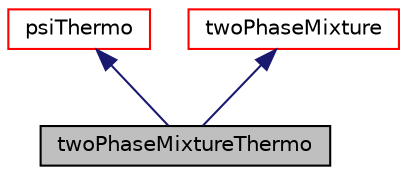 digraph "twoPhaseMixtureThermo"
{
  bgcolor="transparent";
  edge [fontname="Helvetica",fontsize="10",labelfontname="Helvetica",labelfontsize="10"];
  node [fontname="Helvetica",fontsize="10",shape=record];
  Node1 [label="twoPhaseMixtureThermo",height=0.2,width=0.4,color="black", fillcolor="grey75", style="filled", fontcolor="black"];
  Node2 -> Node1 [dir="back",color="midnightblue",fontsize="10",style="solid",fontname="Helvetica"];
  Node2 [label="psiThermo",height=0.2,width=0.4,color="red",URL="$a02064.html",tooltip="Basic thermodynamic properties based on compressibility. "];
  Node3 -> Node1 [dir="back",color="midnightblue",fontsize="10",style="solid",fontname="Helvetica"];
  Node3 [label="twoPhaseMixture",height=0.2,width=0.4,color="red",URL="$a02804.html",tooltip="A two-phase mixture model. "];
}
